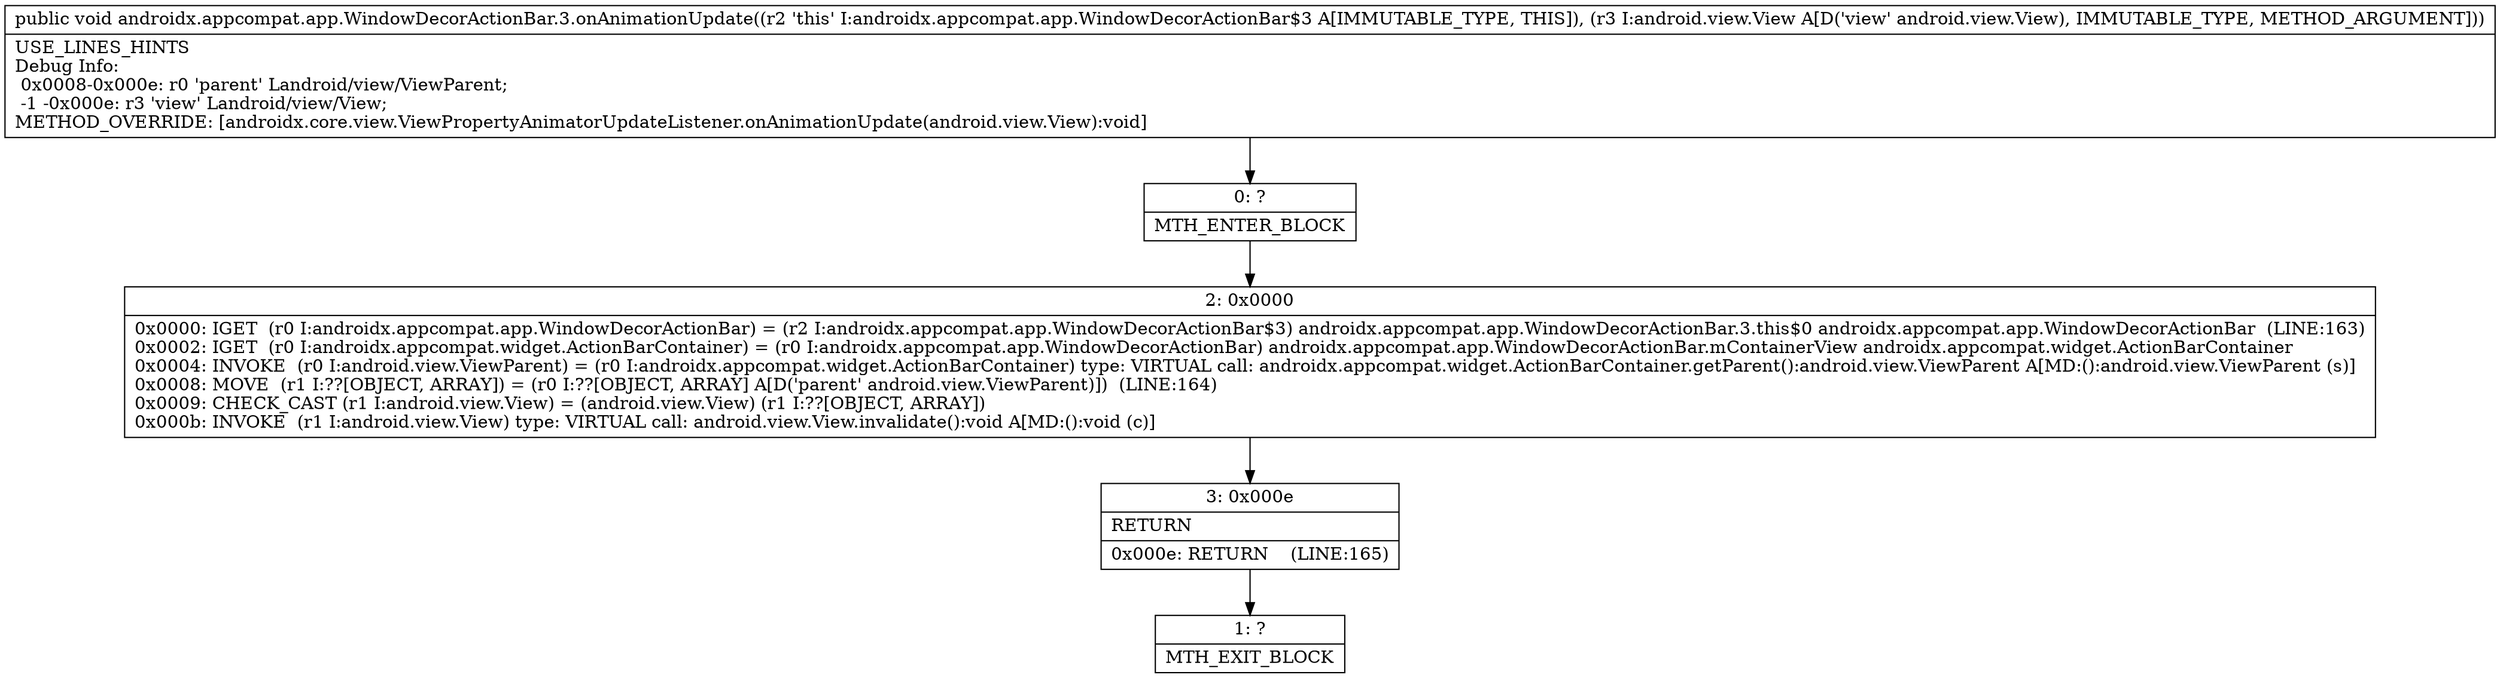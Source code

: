 digraph "CFG forandroidx.appcompat.app.WindowDecorActionBar.3.onAnimationUpdate(Landroid\/view\/View;)V" {
Node_0 [shape=record,label="{0\:\ ?|MTH_ENTER_BLOCK\l}"];
Node_2 [shape=record,label="{2\:\ 0x0000|0x0000: IGET  (r0 I:androidx.appcompat.app.WindowDecorActionBar) = (r2 I:androidx.appcompat.app.WindowDecorActionBar$3) androidx.appcompat.app.WindowDecorActionBar.3.this$0 androidx.appcompat.app.WindowDecorActionBar  (LINE:163)\l0x0002: IGET  (r0 I:androidx.appcompat.widget.ActionBarContainer) = (r0 I:androidx.appcompat.app.WindowDecorActionBar) androidx.appcompat.app.WindowDecorActionBar.mContainerView androidx.appcompat.widget.ActionBarContainer \l0x0004: INVOKE  (r0 I:android.view.ViewParent) = (r0 I:androidx.appcompat.widget.ActionBarContainer) type: VIRTUAL call: androidx.appcompat.widget.ActionBarContainer.getParent():android.view.ViewParent A[MD:():android.view.ViewParent (s)]\l0x0008: MOVE  (r1 I:??[OBJECT, ARRAY]) = (r0 I:??[OBJECT, ARRAY] A[D('parent' android.view.ViewParent)])  (LINE:164)\l0x0009: CHECK_CAST (r1 I:android.view.View) = (android.view.View) (r1 I:??[OBJECT, ARRAY]) \l0x000b: INVOKE  (r1 I:android.view.View) type: VIRTUAL call: android.view.View.invalidate():void A[MD:():void (c)]\l}"];
Node_3 [shape=record,label="{3\:\ 0x000e|RETURN\l|0x000e: RETURN    (LINE:165)\l}"];
Node_1 [shape=record,label="{1\:\ ?|MTH_EXIT_BLOCK\l}"];
MethodNode[shape=record,label="{public void androidx.appcompat.app.WindowDecorActionBar.3.onAnimationUpdate((r2 'this' I:androidx.appcompat.app.WindowDecorActionBar$3 A[IMMUTABLE_TYPE, THIS]), (r3 I:android.view.View A[D('view' android.view.View), IMMUTABLE_TYPE, METHOD_ARGUMENT]))  | USE_LINES_HINTS\lDebug Info:\l  0x0008\-0x000e: r0 'parent' Landroid\/view\/ViewParent;\l  \-1 \-0x000e: r3 'view' Landroid\/view\/View;\lMETHOD_OVERRIDE: [androidx.core.view.ViewPropertyAnimatorUpdateListener.onAnimationUpdate(android.view.View):void]\l}"];
MethodNode -> Node_0;Node_0 -> Node_2;
Node_2 -> Node_3;
Node_3 -> Node_1;
}

